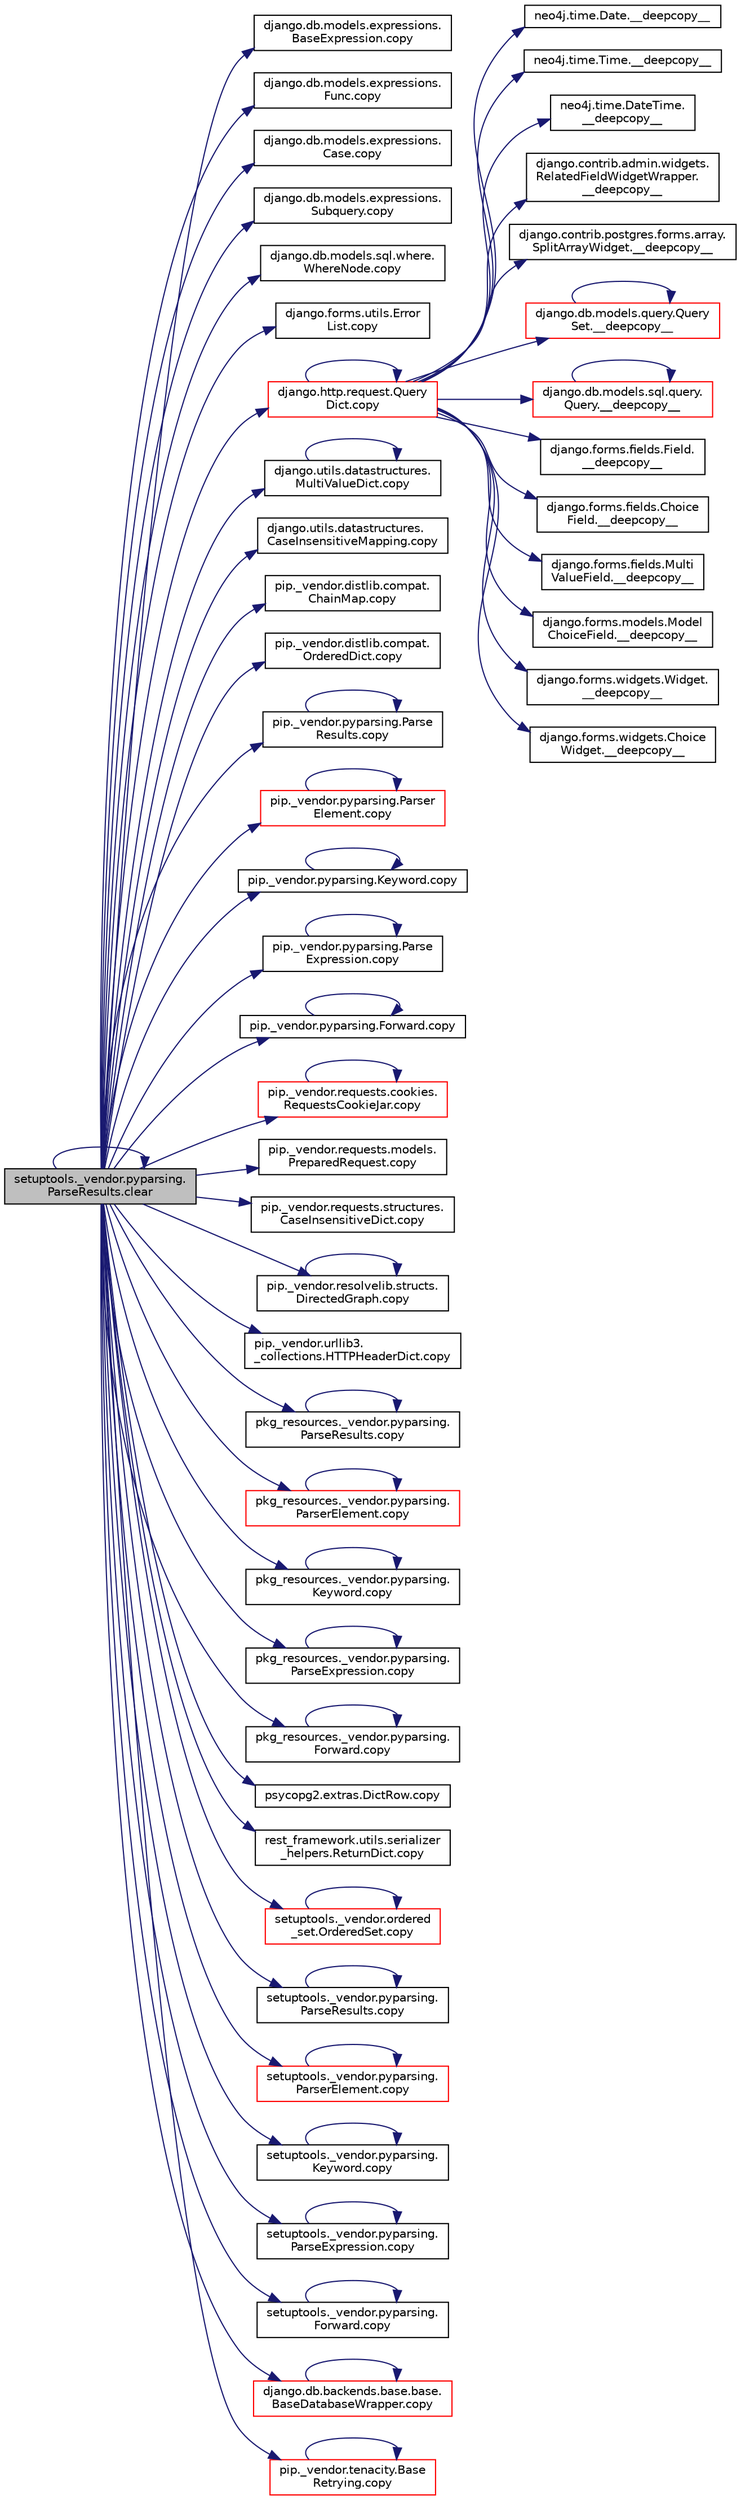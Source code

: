 digraph "setuptools._vendor.pyparsing.ParseResults.clear"
{
 // LATEX_PDF_SIZE
  edge [fontname="Helvetica",fontsize="10",labelfontname="Helvetica",labelfontsize="10"];
  node [fontname="Helvetica",fontsize="10",shape=record];
  rankdir="LR";
  Node1 [label="setuptools._vendor.pyparsing.\lParseResults.clear",height=0.2,width=0.4,color="black", fillcolor="grey75", style="filled", fontcolor="black",tooltip=" "];
  Node1 -> Node1 [color="midnightblue",fontsize="10",style="solid",fontname="Helvetica"];
  Node1 -> Node2 [color="midnightblue",fontsize="10",style="solid",fontname="Helvetica"];
  Node2 [label="django.db.models.expressions.\lBaseExpression.copy",height=0.2,width=0.4,color="black", fillcolor="white", style="filled",URL="$de/d6b/classdjango_1_1db_1_1models_1_1expressions_1_1_base_expression.html#afa2dc964631476d4b33896c1d8fbb291",tooltip=" "];
  Node1 -> Node3 [color="midnightblue",fontsize="10",style="solid",fontname="Helvetica"];
  Node3 [label="django.db.models.expressions.\lFunc.copy",height=0.2,width=0.4,color="black", fillcolor="white", style="filled",URL="$d8/d57/classdjango_1_1db_1_1models_1_1expressions_1_1_func.html#a46db61ba5b52127f08d7efb8b7d1ddd2",tooltip=" "];
  Node1 -> Node4 [color="midnightblue",fontsize="10",style="solid",fontname="Helvetica"];
  Node4 [label="django.db.models.expressions.\lCase.copy",height=0.2,width=0.4,color="black", fillcolor="white", style="filled",URL="$dc/dfd/classdjango_1_1db_1_1models_1_1expressions_1_1_case.html#aceed1eda89585762f9ab19160209a3d7",tooltip=" "];
  Node1 -> Node5 [color="midnightblue",fontsize="10",style="solid",fontname="Helvetica"];
  Node5 [label="django.db.models.expressions.\lSubquery.copy",height=0.2,width=0.4,color="black", fillcolor="white", style="filled",URL="$d9/dc7/classdjango_1_1db_1_1models_1_1expressions_1_1_subquery.html#a3b4faa6d47d163289d175dd11e0aeec8",tooltip=" "];
  Node1 -> Node6 [color="midnightblue",fontsize="10",style="solid",fontname="Helvetica"];
  Node6 [label="django.db.models.sql.where.\lWhereNode.copy",height=0.2,width=0.4,color="black", fillcolor="white", style="filled",URL="$db/da3/classdjango_1_1db_1_1models_1_1sql_1_1where_1_1_where_node.html#aca6b303a34ab7ee1b8f08ffbe3a74856",tooltip=" "];
  Node1 -> Node7 [color="midnightblue",fontsize="10",style="solid",fontname="Helvetica"];
  Node7 [label="django.forms.utils.Error\lList.copy",height=0.2,width=0.4,color="black", fillcolor="white", style="filled",URL="$da/def/classdjango_1_1forms_1_1utils_1_1_error_list.html#ad1519f3b1cd301dc53dce8a20258b660",tooltip=" "];
  Node1 -> Node8 [color="midnightblue",fontsize="10",style="solid",fontname="Helvetica"];
  Node8 [label="django.http.request.Query\lDict.copy",height=0.2,width=0.4,color="red", fillcolor="white", style="filled",URL="$d3/dd6/classdjango_1_1http_1_1request_1_1_query_dict.html#ae0e3cea351ea34f0e9139f73870da81e",tooltip=" "];
  Node8 -> Node9 [color="midnightblue",fontsize="10",style="solid",fontname="Helvetica"];
  Node9 [label="neo4j.time.Date.__deepcopy__",height=0.2,width=0.4,color="black", fillcolor="white", style="filled",URL="$d1/d6f/classneo4j_1_1time_1_1_date.html#a1ef89be8a7b1993f02bb0267c8c4ee37",tooltip=" "];
  Node8 -> Node10 [color="midnightblue",fontsize="10",style="solid",fontname="Helvetica"];
  Node10 [label="neo4j.time.Time.__deepcopy__",height=0.2,width=0.4,color="black", fillcolor="white", style="filled",URL="$db/d2a/classneo4j_1_1time_1_1_time.html#aa24d1dfef70b4976848f7c06b94ef234",tooltip=" "];
  Node8 -> Node11 [color="midnightblue",fontsize="10",style="solid",fontname="Helvetica"];
  Node11 [label="neo4j.time.DateTime.\l__deepcopy__",height=0.2,width=0.4,color="black", fillcolor="white", style="filled",URL="$d4/dcd/classneo4j_1_1time_1_1_date_time.html#a7b2862bdc94bc1dbcf220c896fd5f85c",tooltip=" "];
  Node8 -> Node12 [color="midnightblue",fontsize="10",style="solid",fontname="Helvetica"];
  Node12 [label="django.contrib.admin.widgets.\lRelatedFieldWidgetWrapper.\l__deepcopy__",height=0.2,width=0.4,color="black", fillcolor="white", style="filled",URL="$d0/df0/classdjango_1_1contrib_1_1admin_1_1widgets_1_1_related_field_widget_wrapper.html#ad065c20a49a827c7ec7a58d107b9c7a0",tooltip=" "];
  Node8 -> Node13 [color="midnightblue",fontsize="10",style="solid",fontname="Helvetica"];
  Node13 [label="django.contrib.postgres.forms.array.\lSplitArrayWidget.__deepcopy__",height=0.2,width=0.4,color="black", fillcolor="white", style="filled",URL="$d3/d50/classdjango_1_1contrib_1_1postgres_1_1forms_1_1array_1_1_split_array_widget.html#a605187e5bc3d790a53c0cc1f4b1b82fe",tooltip=" "];
  Node8 -> Node14 [color="midnightblue",fontsize="10",style="solid",fontname="Helvetica"];
  Node14 [label="django.db.models.query.Query\lSet.__deepcopy__",height=0.2,width=0.4,color="red", fillcolor="white", style="filled",URL="$dd/d94/classdjango_1_1db_1_1models_1_1query_1_1_query_set.html#a280d2ca40012f7711a9d604568dc45a5",tooltip="PYTHON MAGIC METHODS #."];
  Node14 -> Node14 [color="midnightblue",fontsize="10",style="solid",fontname="Helvetica"];
  Node8 -> Node47 [color="midnightblue",fontsize="10",style="solid",fontname="Helvetica"];
  Node47 [label="django.db.models.sql.query.\lQuery.__deepcopy__",height=0.2,width=0.4,color="red", fillcolor="white", style="filled",URL="$d6/d30/classdjango_1_1db_1_1models_1_1sql_1_1query_1_1_query.html#a47d0b39c5cf5d7f03c4ce7f394792e9e",tooltip=" "];
  Node47 -> Node47 [color="midnightblue",fontsize="10",style="solid",fontname="Helvetica"];
  Node8 -> Node5505 [color="midnightblue",fontsize="10",style="solid",fontname="Helvetica"];
  Node5505 [label="django.forms.fields.Field.\l__deepcopy__",height=0.2,width=0.4,color="black", fillcolor="white", style="filled",URL="$d2/d0d/classdjango_1_1forms_1_1fields_1_1_field.html#a2d39a693e06a6b0f1d1b9b75943fe735",tooltip=" "];
  Node8 -> Node5506 [color="midnightblue",fontsize="10",style="solid",fontname="Helvetica"];
  Node5506 [label="django.forms.fields.Choice\lField.__deepcopy__",height=0.2,width=0.4,color="black", fillcolor="white", style="filled",URL="$de/d1b/classdjango_1_1forms_1_1fields_1_1_choice_field.html#a0a30d82d0dd62440941d1832a904820a",tooltip=" "];
  Node8 -> Node5507 [color="midnightblue",fontsize="10",style="solid",fontname="Helvetica"];
  Node5507 [label="django.forms.fields.Multi\lValueField.__deepcopy__",height=0.2,width=0.4,color="black", fillcolor="white", style="filled",URL="$da/dea/classdjango_1_1forms_1_1fields_1_1_multi_value_field.html#aa2a133874c0882796db1c769be10a7aa",tooltip=" "];
  Node8 -> Node5508 [color="midnightblue",fontsize="10",style="solid",fontname="Helvetica"];
  Node5508 [label="django.forms.models.Model\lChoiceField.__deepcopy__",height=0.2,width=0.4,color="black", fillcolor="white", style="filled",URL="$d9/d46/classdjango_1_1forms_1_1models_1_1_model_choice_field.html#a9b7d6c0a491c8ab8c38e47bfc6221dfa",tooltip=" "];
  Node8 -> Node5509 [color="midnightblue",fontsize="10",style="solid",fontname="Helvetica"];
  Node5509 [label="django.forms.widgets.Widget.\l__deepcopy__",height=0.2,width=0.4,color="black", fillcolor="white", style="filled",URL="$d4/d5e/classdjango_1_1forms_1_1widgets_1_1_widget.html#ad2dc9b411479e81513cb9bda9a61dc1f",tooltip=" "];
  Node8 -> Node5510 [color="midnightblue",fontsize="10",style="solid",fontname="Helvetica"];
  Node5510 [label="django.forms.widgets.Choice\lWidget.__deepcopy__",height=0.2,width=0.4,color="black", fillcolor="white", style="filled",URL="$d5/d18/classdjango_1_1forms_1_1widgets_1_1_choice_widget.html#ac72e9a25cf0e98d3b1da711ed0e3d7ea",tooltip=" "];
  Node8 -> Node8 [color="midnightblue",fontsize="10",style="solid",fontname="Helvetica"];
  Node1 -> Node1520 [color="midnightblue",fontsize="10",style="solid",fontname="Helvetica"];
  Node1520 [label="django.utils.datastructures.\lMultiValueDict.copy",height=0.2,width=0.4,color="black", fillcolor="white", style="filled",URL="$d5/d02/classdjango_1_1utils_1_1datastructures_1_1_multi_value_dict.html#abdabfcb518a82359daae7eca32c1eb71",tooltip=" "];
  Node1520 -> Node1520 [color="midnightblue",fontsize="10",style="solid",fontname="Helvetica"];
  Node1 -> Node1521 [color="midnightblue",fontsize="10",style="solid",fontname="Helvetica"];
  Node1521 [label="django.utils.datastructures.\lCaseInsensitiveMapping.copy",height=0.2,width=0.4,color="black", fillcolor="white", style="filled",URL="$d4/dc5/classdjango_1_1utils_1_1datastructures_1_1_case_insensitive_mapping.html#a4d2b3c5a2b46d9c9345350692654d1ba",tooltip=" "];
  Node1 -> Node1522 [color="midnightblue",fontsize="10",style="solid",fontname="Helvetica"];
  Node1522 [label="pip._vendor.distlib.compat.\lChainMap.copy",height=0.2,width=0.4,color="black", fillcolor="white", style="filled",URL="$d2/d2d/classpip_1_1__vendor_1_1distlib_1_1compat_1_1_chain_map.html#a79bb031e9815e2b0758e592e77fee435",tooltip=" "];
  Node1 -> Node1523 [color="midnightblue",fontsize="10",style="solid",fontname="Helvetica"];
  Node1523 [label="pip._vendor.distlib.compat.\lOrderedDict.copy",height=0.2,width=0.4,color="black", fillcolor="white", style="filled",URL="$d8/dae/classpip_1_1__vendor_1_1distlib_1_1compat_1_1_ordered_dict.html#aeb6f65561b7f0b7502e895d21754dc87",tooltip=" "];
  Node1 -> Node1524 [color="midnightblue",fontsize="10",style="solid",fontname="Helvetica"];
  Node1524 [label="pip._vendor.pyparsing.Parse\lResults.copy",height=0.2,width=0.4,color="black", fillcolor="white", style="filled",URL="$d3/d5b/classpip_1_1__vendor_1_1pyparsing_1_1_parse_results.html#ad78b103022f20dd4457aea6f28db7cf3",tooltip=" "];
  Node1524 -> Node1524 [color="midnightblue",fontsize="10",style="solid",fontname="Helvetica"];
  Node1 -> Node1525 [color="midnightblue",fontsize="10",style="solid",fontname="Helvetica"];
  Node1525 [label="pip._vendor.pyparsing.Parser\lElement.copy",height=0.2,width=0.4,color="red", fillcolor="white", style="filled",URL="$df/d7f/classpip_1_1__vendor_1_1pyparsing_1_1_parser_element.html#a75be54cde38c4a6293d9518caf6fc43b",tooltip=" "];
  Node1525 -> Node1525 [color="midnightblue",fontsize="10",style="solid",fontname="Helvetica"];
  Node1 -> Node1554 [color="midnightblue",fontsize="10",style="solid",fontname="Helvetica"];
  Node1554 [label="pip._vendor.pyparsing.Keyword.copy",height=0.2,width=0.4,color="black", fillcolor="white", style="filled",URL="$d3/d6f/classpip_1_1__vendor_1_1pyparsing_1_1_keyword.html#afff45f4f834d3fd2e30847f31978fe81",tooltip=" "];
  Node1554 -> Node1554 [color="midnightblue",fontsize="10",style="solid",fontname="Helvetica"];
  Node1 -> Node1555 [color="midnightblue",fontsize="10",style="solid",fontname="Helvetica"];
  Node1555 [label="pip._vendor.pyparsing.Parse\lExpression.copy",height=0.2,width=0.4,color="black", fillcolor="white", style="filled",URL="$d3/d90/classpip_1_1__vendor_1_1pyparsing_1_1_parse_expression.html#a86fe5bce370ec91fa10691ae2b0cb07a",tooltip=" "];
  Node1555 -> Node1555 [color="midnightblue",fontsize="10",style="solid",fontname="Helvetica"];
  Node1 -> Node1556 [color="midnightblue",fontsize="10",style="solid",fontname="Helvetica"];
  Node1556 [label="pip._vendor.pyparsing.Forward.copy",height=0.2,width=0.4,color="black", fillcolor="white", style="filled",URL="$de/dd9/classpip_1_1__vendor_1_1pyparsing_1_1_forward.html#a7adf9a89cc8eee3ce83a1dc689bdeb7e",tooltip=" "];
  Node1556 -> Node1556 [color="midnightblue",fontsize="10",style="solid",fontname="Helvetica"];
  Node1 -> Node1557 [color="midnightblue",fontsize="10",style="solid",fontname="Helvetica"];
  Node1557 [label="pip._vendor.requests.cookies.\lRequestsCookieJar.copy",height=0.2,width=0.4,color="red", fillcolor="white", style="filled",URL="$d9/d08/classpip_1_1__vendor_1_1requests_1_1cookies_1_1_requests_cookie_jar.html#a801ff4488eff857bc42bd3bf58972ad3",tooltip=" "];
  Node1557 -> Node1557 [color="midnightblue",fontsize="10",style="solid",fontname="Helvetica"];
  Node1 -> Node1559 [color="midnightblue",fontsize="10",style="solid",fontname="Helvetica"];
  Node1559 [label="pip._vendor.requests.models.\lPreparedRequest.copy",height=0.2,width=0.4,color="black", fillcolor="white", style="filled",URL="$d2/d5c/classpip_1_1__vendor_1_1requests_1_1models_1_1_prepared_request.html#a5b5d99f03817bf8a966f5e83fcd099d3",tooltip=" "];
  Node1 -> Node1560 [color="midnightblue",fontsize="10",style="solid",fontname="Helvetica"];
  Node1560 [label="pip._vendor.requests.structures.\lCaseInsensitiveDict.copy",height=0.2,width=0.4,color="black", fillcolor="white", style="filled",URL="$d3/de3/classpip_1_1__vendor_1_1requests_1_1structures_1_1_case_insensitive_dict.html#ab09b26ce2f2055bd81f41caa028d0a0d",tooltip=" "];
  Node1 -> Node1561 [color="midnightblue",fontsize="10",style="solid",fontname="Helvetica"];
  Node1561 [label="pip._vendor.resolvelib.structs.\lDirectedGraph.copy",height=0.2,width=0.4,color="black", fillcolor="white", style="filled",URL="$df/de0/classpip_1_1__vendor_1_1resolvelib_1_1structs_1_1_directed_graph.html#ab09f3a6d77cd6cd7054fd4910e89ce9a",tooltip=" "];
  Node1561 -> Node1561 [color="midnightblue",fontsize="10",style="solid",fontname="Helvetica"];
  Node1 -> Node1562 [color="midnightblue",fontsize="10",style="solid",fontname="Helvetica"];
  Node1562 [label="pip._vendor.urllib3.\l_collections.HTTPHeaderDict.copy",height=0.2,width=0.4,color="black", fillcolor="white", style="filled",URL="$d8/dc7/classpip_1_1__vendor_1_1urllib3_1_1__collections_1_1_h_t_t_p_header_dict.html#ab5c4bd378ca90dc502b78b3664f50b94",tooltip=" "];
  Node1 -> Node1563 [color="midnightblue",fontsize="10",style="solid",fontname="Helvetica"];
  Node1563 [label="pkg_resources._vendor.pyparsing.\lParseResults.copy",height=0.2,width=0.4,color="black", fillcolor="white", style="filled",URL="$d3/d93/classpkg__resources_1_1__vendor_1_1pyparsing_1_1_parse_results.html#a2a61c21c96962723ec37cbbec5f3e583",tooltip=" "];
  Node1563 -> Node1563 [color="midnightblue",fontsize="10",style="solid",fontname="Helvetica"];
  Node1 -> Node1564 [color="midnightblue",fontsize="10",style="solid",fontname="Helvetica"];
  Node1564 [label="pkg_resources._vendor.pyparsing.\lParserElement.copy",height=0.2,width=0.4,color="red", fillcolor="white", style="filled",URL="$de/df0/classpkg__resources_1_1__vendor_1_1pyparsing_1_1_parser_element.html#a4bd956ef315744a6fda3bfa660121750",tooltip=" "];
  Node1564 -> Node1564 [color="midnightblue",fontsize="10",style="solid",fontname="Helvetica"];
  Node1 -> Node1568 [color="midnightblue",fontsize="10",style="solid",fontname="Helvetica"];
  Node1568 [label="pkg_resources._vendor.pyparsing.\lKeyword.copy",height=0.2,width=0.4,color="black", fillcolor="white", style="filled",URL="$d2/d24/classpkg__resources_1_1__vendor_1_1pyparsing_1_1_keyword.html#a52488aef63a7f6685d6f7f647c571fec",tooltip=" "];
  Node1568 -> Node1568 [color="midnightblue",fontsize="10",style="solid",fontname="Helvetica"];
  Node1 -> Node1569 [color="midnightblue",fontsize="10",style="solid",fontname="Helvetica"];
  Node1569 [label="pkg_resources._vendor.pyparsing.\lParseExpression.copy",height=0.2,width=0.4,color="black", fillcolor="white", style="filled",URL="$d4/d3a/classpkg__resources_1_1__vendor_1_1pyparsing_1_1_parse_expression.html#a933c4e7e560659c0b4db924fc3ee65bf",tooltip=" "];
  Node1569 -> Node1569 [color="midnightblue",fontsize="10",style="solid",fontname="Helvetica"];
  Node1 -> Node1570 [color="midnightblue",fontsize="10",style="solid",fontname="Helvetica"];
  Node1570 [label="pkg_resources._vendor.pyparsing.\lForward.copy",height=0.2,width=0.4,color="black", fillcolor="white", style="filled",URL="$da/d8a/classpkg__resources_1_1__vendor_1_1pyparsing_1_1_forward.html#a6fbcb53f442c389dce526b5e503c48a6",tooltip=" "];
  Node1570 -> Node1570 [color="midnightblue",fontsize="10",style="solid",fontname="Helvetica"];
  Node1 -> Node1571 [color="midnightblue",fontsize="10",style="solid",fontname="Helvetica"];
  Node1571 [label="psycopg2.extras.DictRow.copy",height=0.2,width=0.4,color="black", fillcolor="white", style="filled",URL="$dc/d7b/classpsycopg2_1_1extras_1_1_dict_row.html#ad8635e0a7849a196e38b232c83cf5af3",tooltip=" "];
  Node1 -> Node1572 [color="midnightblue",fontsize="10",style="solid",fontname="Helvetica"];
  Node1572 [label="rest_framework.utils.serializer\l_helpers.ReturnDict.copy",height=0.2,width=0.4,color="black", fillcolor="white", style="filled",URL="$d5/d3a/classrest__framework_1_1utils_1_1serializer__helpers_1_1_return_dict.html#acf2178cabe9985c090aae274dc9fe991",tooltip=" "];
  Node1 -> Node1573 [color="midnightblue",fontsize="10",style="solid",fontname="Helvetica"];
  Node1573 [label="setuptools._vendor.ordered\l_set.OrderedSet.copy",height=0.2,width=0.4,color="red", fillcolor="white", style="filled",URL="$d0/d40/classsetuptools_1_1__vendor_1_1ordered__set_1_1_ordered_set.html#a84224c403039b9dac5d2794d85073053",tooltip=" "];
  Node1573 -> Node1573 [color="midnightblue",fontsize="10",style="solid",fontname="Helvetica"];
  Node1 -> Node2210 [color="midnightblue",fontsize="10",style="solid",fontname="Helvetica"];
  Node2210 [label="setuptools._vendor.pyparsing.\lParseResults.copy",height=0.2,width=0.4,color="black", fillcolor="white", style="filled",URL="$df/d77/classsetuptools_1_1__vendor_1_1pyparsing_1_1_parse_results.html#a5783f341eb651c8c6e2f3b0713afe18b",tooltip=" "];
  Node2210 -> Node2210 [color="midnightblue",fontsize="10",style="solid",fontname="Helvetica"];
  Node1 -> Node2211 [color="midnightblue",fontsize="10",style="solid",fontname="Helvetica"];
  Node2211 [label="setuptools._vendor.pyparsing.\lParserElement.copy",height=0.2,width=0.4,color="red", fillcolor="white", style="filled",URL="$d9/d25/classsetuptools_1_1__vendor_1_1pyparsing_1_1_parser_element.html#a8bb074071dc9fc5f473a5e93459b8ddb",tooltip=" "];
  Node2211 -> Node2211 [color="midnightblue",fontsize="10",style="solid",fontname="Helvetica"];
  Node1 -> Node2215 [color="midnightblue",fontsize="10",style="solid",fontname="Helvetica"];
  Node2215 [label="setuptools._vendor.pyparsing.\lKeyword.copy",height=0.2,width=0.4,color="black", fillcolor="white", style="filled",URL="$db/d21/classsetuptools_1_1__vendor_1_1pyparsing_1_1_keyword.html#a4755042f0debfca0e86a468001a77957",tooltip=" "];
  Node2215 -> Node2215 [color="midnightblue",fontsize="10",style="solid",fontname="Helvetica"];
  Node1 -> Node2216 [color="midnightblue",fontsize="10",style="solid",fontname="Helvetica"];
  Node2216 [label="setuptools._vendor.pyparsing.\lParseExpression.copy",height=0.2,width=0.4,color="black", fillcolor="white", style="filled",URL="$d5/d4b/classsetuptools_1_1__vendor_1_1pyparsing_1_1_parse_expression.html#a89003b24141914059976d66bd492f161",tooltip=" "];
  Node2216 -> Node2216 [color="midnightblue",fontsize="10",style="solid",fontname="Helvetica"];
  Node1 -> Node2217 [color="midnightblue",fontsize="10",style="solid",fontname="Helvetica"];
  Node2217 [label="setuptools._vendor.pyparsing.\lForward.copy",height=0.2,width=0.4,color="black", fillcolor="white", style="filled",URL="$d2/ddc/classsetuptools_1_1__vendor_1_1pyparsing_1_1_forward.html#ab4bece014b10ec330acf69fb8aaa36ab",tooltip=" "];
  Node2217 -> Node2217 [color="midnightblue",fontsize="10",style="solid",fontname="Helvetica"];
  Node1 -> Node516 [color="midnightblue",fontsize="10",style="solid",fontname="Helvetica"];
  Node516 [label="django.db.backends.base.base.\lBaseDatabaseWrapper.copy",height=0.2,width=0.4,color="red", fillcolor="white", style="filled",URL="$d2/d62/classdjango_1_1db_1_1backends_1_1base_1_1base_1_1_base_database_wrapper.html#a0957cec6cdc61cd177397273bb476834",tooltip=" "];
  Node516 -> Node516 [color="midnightblue",fontsize="10",style="solid",fontname="Helvetica"];
  Node1 -> Node2218 [color="midnightblue",fontsize="10",style="solid",fontname="Helvetica"];
  Node2218 [label="pip._vendor.tenacity.Base\lRetrying.copy",height=0.2,width=0.4,color="red", fillcolor="white", style="filled",URL="$d2/d69/classpip_1_1__vendor_1_1tenacity_1_1_base_retrying.html#ab5c09e65ae6e2adebba1441b10bd57a9",tooltip=" "];
  Node2218 -> Node2218 [color="midnightblue",fontsize="10",style="solid",fontname="Helvetica"];
}
